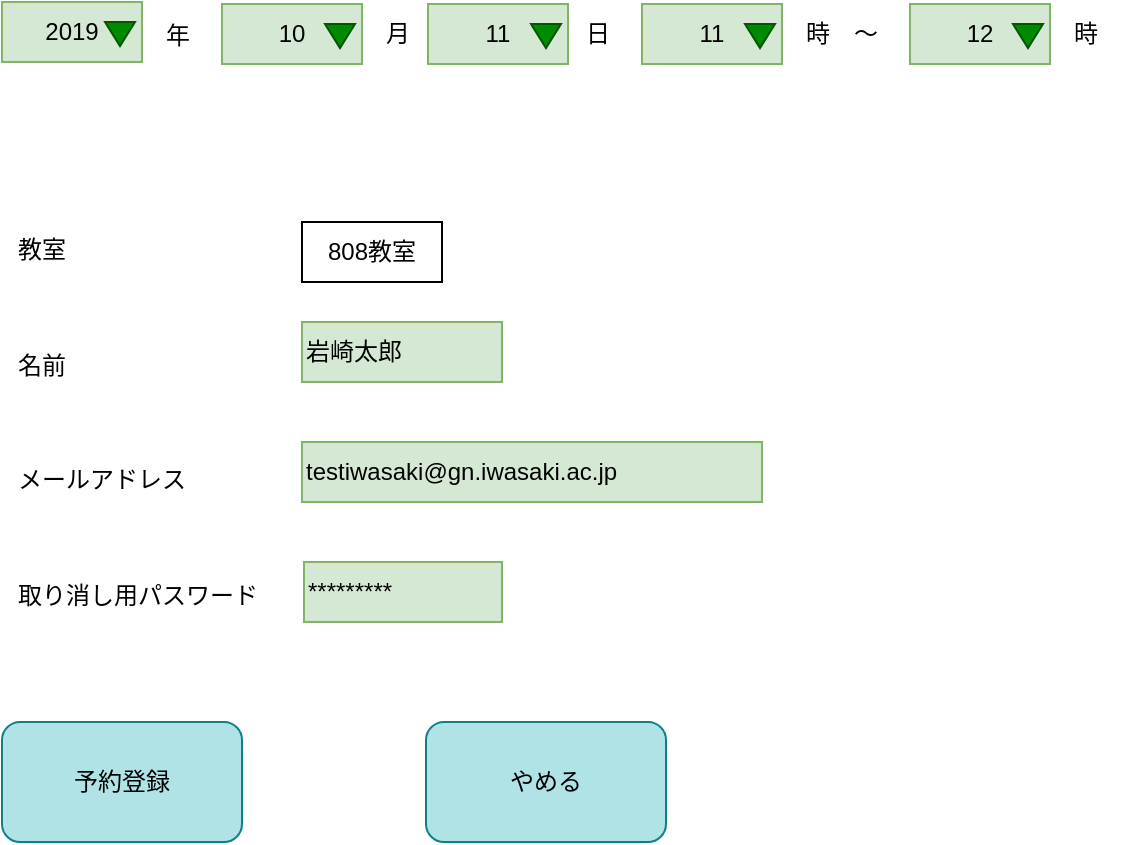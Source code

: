 <mxfile version="12.1.0" type="github" pages="1"><diagram id="tnwZ6D-5-7XBUFP1M5mW" name="ページ1"><mxGraphModel dx="932" dy="599" grid="1" gridSize="10" guides="1" tooltips="1" connect="1" arrows="1" fold="1" page="1" pageScale="1" pageWidth="827" pageHeight="1169" math="0" shadow="0"><root><mxCell id="0"/><mxCell id="1" parent="0"/><mxCell id="Xxs9jQplNZGDZ-OUA6Rv-2" value="2019" style="rounded=0;whiteSpace=wrap;html=1;fillColor=#d5e8d4;strokeColor=#82b366;" vertex="1" parent="1"><mxGeometry x="130" y="60" width="70" height="30" as="geometry"/></mxCell><mxCell id="Xxs9jQplNZGDZ-OUA6Rv-4" value="" style="triangle;whiteSpace=wrap;html=1;rotation=90;fillColor=#008a00;strokeColor=#005700;fontColor=#ffffff;" vertex="1" parent="1"><mxGeometry x="183" y="68.5" width="12" height="15" as="geometry"/></mxCell><mxCell id="Xxs9jQplNZGDZ-OUA6Rv-9" value="10" style="rounded=0;whiteSpace=wrap;html=1;fillColor=#d5e8d4;strokeColor=#82b366;" vertex="1" parent="1"><mxGeometry x="240" y="61" width="70" height="30" as="geometry"/></mxCell><mxCell id="Xxs9jQplNZGDZ-OUA6Rv-10" value="" style="triangle;whiteSpace=wrap;html=1;rotation=90;fillColor=#008a00;strokeColor=#005700;fontColor=#ffffff;" vertex="1" parent="1"><mxGeometry x="293" y="69.5" width="12" height="15" as="geometry"/></mxCell><mxCell id="Xxs9jQplNZGDZ-OUA6Rv-11" value="11" style="rounded=0;whiteSpace=wrap;html=1;fillColor=#d5e8d4;strokeColor=#82b366;" vertex="1" parent="1"><mxGeometry x="343" y="61" width="70" height="30" as="geometry"/></mxCell><mxCell id="Xxs9jQplNZGDZ-OUA6Rv-12" value="" style="triangle;whiteSpace=wrap;html=1;rotation=90;fillColor=#008a00;strokeColor=#005700;fontColor=#ffffff;" vertex="1" parent="1"><mxGeometry x="396" y="69.5" width="12" height="15" as="geometry"/></mxCell><mxCell id="Xxs9jQplNZGDZ-OUA6Rv-13" value="11" style="rounded=0;whiteSpace=wrap;html=1;fillColor=#d5e8d4;strokeColor=#82b366;" vertex="1" parent="1"><mxGeometry x="450" y="61" width="70" height="30" as="geometry"/></mxCell><mxCell id="Xxs9jQplNZGDZ-OUA6Rv-14" value="" style="triangle;whiteSpace=wrap;html=1;rotation=90;fillColor=#008a00;strokeColor=#005700;fontColor=#ffffff;" vertex="1" parent="1"><mxGeometry x="503" y="69.5" width="12" height="15" as="geometry"/></mxCell><mxCell id="Xxs9jQplNZGDZ-OUA6Rv-15" value="12" style="rounded=0;whiteSpace=wrap;html=1;fillColor=#d5e8d4;strokeColor=#82b366;" vertex="1" parent="1"><mxGeometry x="584" y="61" width="70" height="30" as="geometry"/></mxCell><mxCell id="Xxs9jQplNZGDZ-OUA6Rv-16" value="" style="triangle;whiteSpace=wrap;html=1;rotation=90;fillColor=#008a00;strokeColor=#005700;fontColor=#ffffff;" vertex="1" parent="1"><mxGeometry x="637" y="69.5" width="12" height="15" as="geometry"/></mxCell><mxCell id="Xxs9jQplNZGDZ-OUA6Rv-17" value="年" style="text;html=1;resizable=0;points=[];autosize=1;align=left;verticalAlign=top;spacingTop=-4;" vertex="1" parent="1"><mxGeometry x="210" y="67" width="30" height="20" as="geometry"/></mxCell><mxCell id="Xxs9jQplNZGDZ-OUA6Rv-18" value="月" style="text;html=1;resizable=0;points=[];autosize=1;align=left;verticalAlign=top;spacingTop=-4;" vertex="1" parent="1"><mxGeometry x="320" y="66" width="30" height="20" as="geometry"/></mxCell><mxCell id="Xxs9jQplNZGDZ-OUA6Rv-19" value="日" style="text;html=1;resizable=0;points=[];autosize=1;align=left;verticalAlign=top;spacingTop=-4;" vertex="1" parent="1"><mxGeometry x="420" y="66" width="30" height="20" as="geometry"/></mxCell><mxCell id="Xxs9jQplNZGDZ-OUA6Rv-20" value="時　〜" style="text;html=1;resizable=0;points=[];autosize=1;align=left;verticalAlign=top;spacingTop=-4;" vertex="1" parent="1"><mxGeometry x="530" y="66" width="50" height="20" as="geometry"/></mxCell><mxCell id="Xxs9jQplNZGDZ-OUA6Rv-21" value="時" style="text;html=1;resizable=0;points=[];autosize=1;align=left;verticalAlign=top;spacingTop=-4;" vertex="1" parent="1"><mxGeometry x="664" y="66" width="30" height="20" as="geometry"/></mxCell><mxCell id="Xxs9jQplNZGDZ-OUA6Rv-22" value="教室&lt;br&gt;&lt;br&gt;&lt;br&gt;&lt;br&gt;名前&lt;br&gt;&lt;br&gt;&lt;br&gt;&lt;br&gt;メールアドレス&lt;br&gt;&lt;br&gt;&lt;br&gt;&lt;br&gt;取り消し用パスワード" style="text;html=1;resizable=0;points=[];autosize=1;align=left;verticalAlign=top;spacingTop=-4;" vertex="1" parent="1"><mxGeometry x="136" y="174" width="140" height="180" as="geometry"/></mxCell><mxCell id="Xxs9jQplNZGDZ-OUA6Rv-24" value="808教室" style="rounded=0;whiteSpace=wrap;html=1;" vertex="1" parent="1"><mxGeometry x="280" y="170" width="70" height="30" as="geometry"/></mxCell><mxCell id="Xxs9jQplNZGDZ-OUA6Rv-25" value="岩崎太郎" style="rounded=0;whiteSpace=wrap;html=1;fillColor=#d5e8d4;strokeColor=#82b366;align=left;" vertex="1" parent="1"><mxGeometry x="280" y="220" width="100" height="30" as="geometry"/></mxCell><mxCell id="Xxs9jQplNZGDZ-OUA6Rv-26" value="*********" style="rounded=0;whiteSpace=wrap;html=1;fillColor=#d5e8d4;strokeColor=#82b366;align=left;" vertex="1" parent="1"><mxGeometry x="281" y="340" width="99" height="30" as="geometry"/></mxCell><mxCell id="Xxs9jQplNZGDZ-OUA6Rv-27" value="testiwasaki@gn.iwasaki.ac.jp" style="rounded=0;whiteSpace=wrap;html=1;fillColor=#d5e8d4;strokeColor=#82b366;align=left;" vertex="1" parent="1"><mxGeometry x="280" y="280" width="230" height="30" as="geometry"/></mxCell><mxCell id="Xxs9jQplNZGDZ-OUA6Rv-28" value="予約登録" style="rounded=1;whiteSpace=wrap;html=1;fillColor=#b0e3e6;strokeColor=#0e8088;" vertex="1" parent="1"><mxGeometry x="130" y="420" width="120" height="60" as="geometry"/></mxCell><mxCell id="Xxs9jQplNZGDZ-OUA6Rv-29" value="やめる" style="rounded=1;whiteSpace=wrap;html=1;fillColor=#b0e3e6;strokeColor=#0e8088;" vertex="1" parent="1"><mxGeometry x="342" y="420" width="120" height="60" as="geometry"/></mxCell></root></mxGraphModel></diagram></mxfile>